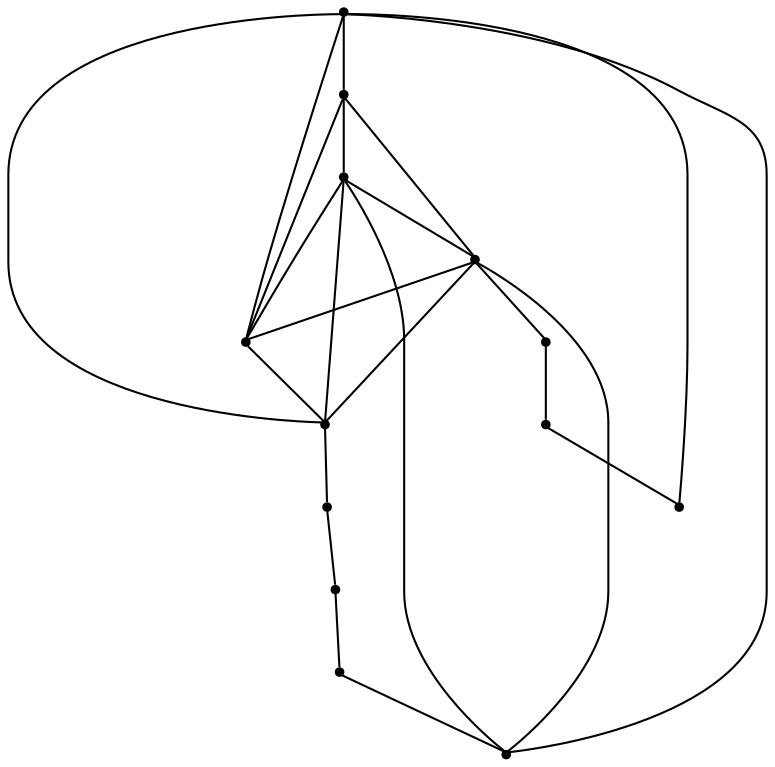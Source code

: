 graph {
  node [shape=point,comment="{\"directed\":false,\"doi\":\"10.1007/978-3-031-22203-0_5\",\"figure\":\"6 (2)\"}"]

  v0 [pos="1392.8927165805533,517.0944796506626"]
  v1 [pos="1509.4634172290646,497.4665017861242"]
  v2 [pos="1377.1808770110401,518.9072360455953"]
  v3 [pos="1359.49150123954,520.0406221120777"]
  v4 [pos="1242.8105382747403,520.05740924861"]
  v5 [pos="1176.2123535903597,512.0186600046295"]
  v6 [pos="1109.414246920737,500.17101122169595"]
  v7 [pos="1390.946529468491,216.1084977929304"]
  v8 [pos="1507.6652003649858,230.76468538782512"]
  v9 [pos="1374.2731376407592,214.78333140909433"]
  v10 [pos="1357.6038154717598,213.69140448283565"]
  v11 [pos="1240.9185284945568,213.9040415455778"]
  v12 [pos="1107.6098619801412,233.46919482339683"]

  v0 -- v1 [id="-1",pos="1392.8927165805533,517.0944796506626 1432.0226419995463,514.2726121546882 1470.9420041108297,508.4284927347767 1509.4634172290646,497.4665017861242"]
  v12 -- v5 [id="-2",pos="1107.6098619801412,233.46919482339683 1176.2123535903597,512.0186600046295 1176.2123535903597,512.0186600046295 1176.2123535903597,512.0186600046295"]
  v12 -- v4 [id="-3",pos="1107.6098619801412,233.46919482339683 1242.8105382747403,520.05740924861 1242.8105382747403,520.05740924861 1242.8105382747403,520.05740924861"]
  v12 -- v1 [id="-4",pos="1107.6098619801412,233.46919482339683 1509.4634172290646,497.4665017861242 1509.4634172290646,497.4665017861242 1509.4634172290646,497.4665017861242"]
  v6 -- v12 [id="-5",pos="1109.414246920737,500.17101122169595 1107.6098619801412,233.46919482339683 1107.6098619801412,233.46919482339683 1107.6098619801412,233.46919482339683"]
  v11 -- v4 [id="-7",pos="1240.9185284945568,213.9040415455778 1242.8105382747403,520.05740924861 1242.8105382747403,520.05740924861 1242.8105382747403,520.05740924861"]
  v11 -- v5 [id="-8",pos="1240.9185284945568,213.9040415455778 1176.2123535903597,512.0186600046295 1176.2123535903597,512.0186600046295 1176.2123535903597,512.0186600046295"]
  v11 -- v1 [id="-9",pos="1240.9185284945568,213.9040415455778 1509.4634172290646,497.4665017861242 1509.4634172290646,497.4665017861242 1509.4634172290646,497.4665017861242"]
  v11 -- v6 [id="-10",pos="1240.9185284945568,213.9040415455778 1109.414246920737,500.17101122169595 1109.414246920737,500.17101122169595 1109.414246920737,500.17101122169595"]
  v8 -- v1 [id="-11",pos="1507.6652003649858,230.76468538782512 1509.4634172290646,497.4665017861242 1509.4634172290646,497.4665017861242 1509.4634172290646,497.4665017861242"]
  v8 -- v6 [id="-12",pos="1507.6652003649858,230.76468538782512 1109.414246920737,500.17101122169595 1109.414246920737,500.17101122169595 1109.414246920737,500.17101122169595"]
  v8 -- v4 [id="-13",pos="1507.6652003649858,230.76468538782512 1242.8105382747403,520.05740924861 1242.8105382747403,520.05740924861 1242.8105382747403,520.05740924861"]
  v8 -- v5 [id="-14",pos="1507.6652003649858,230.76468538782512 1176.2123535903597,512.0186600046295 1176.2123535903597,512.0186600046295 1176.2123535903597,512.0186600046295"]
  v12 -- v11 [id="-16",pos="1107.6098619801412,233.46919482339683 1151.672230565462,224.05661036116442 1196.2368283241385,217.77000215709984 1240.9185284945568,213.9040415455778"]
  v11 -- v10 [id="-17",pos="1240.9185284945568,213.9040415455778 1279.7953126380073,211.92054981819103 1318.748101728799,211.5797575492312 1357.6038154717598,213.69140448283565"]
  v10 -- v9 [id="-18",pos="1357.6038154717598,213.69140448283565 1363.167826819125,213.90766537024422 1368.7266373230202,214.2477681640912 1374.2731376407592,214.78333140909433"]
  v9 -- v7 [id="-19",pos="1374.2731376407592,214.78333140909433 1379.8446020069737,215.02571884205145 1385.403751136213,215.4636626388792 1390.946529468491,216.1084977929304"]
  v7 -- v8 [id="-20",pos="1390.946529468491,216.1084977929304 1430.0988949316293,219.37912521417934 1469.0786348049967,225.228479096529 1507.6652003649858,230.76468538782512"]
  v6 -- v5 [id="-21",pos="1109.414246920737,500.17101122169595 1131.5686378789069,504.91829332035064 1153.8496999590743,508.8678493035247 1176.2123535903597,512.0186600046295"]
  v5 -- v4 [id="-22",pos="1176.2123535903597,512.0186600046295 1198.3663803455909,515.1416467701104 1220.60039869008,517.4810573845491 1242.8105382747403,520.05740924861"]
  v4 -- v3 [id="-23",pos="1242.8105382747403,520.05740924861 1281.695644387065,521.7514666629305 1320.6407203445638,522.0885165693026 1359.49150123954,520.0406221120777"]
  v3 -- v2 [id="-24",pos="1359.49150123954,520.0406221120777 1365.3916733568333,519.7395008466094 1371.289335801537,519.3750129328864 1377.1808770110401,518.9072360455953"]
  v2 -- v0 [id="-25",pos="1377.1808770110401,518.9072360455953 1382.4398889928455,518.5818803522475 1387.6933811523863,518.1644711818972 1392.8927165805533,517.0944796506626"]
}
